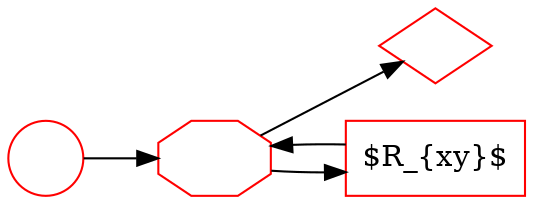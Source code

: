 digraph G {
	rankdir=LR;

    S [label="", shape=circle, color=red];
    E [label="", shape=diamond, color=red];

    W [label="", shape=octagon, color=red];

    M [label="$R_{xy}$", shape=rect, color=red];

S->W;

M->W;

W->E;
W->M;


}
